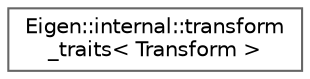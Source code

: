 digraph "Graphical Class Hierarchy"
{
 // LATEX_PDF_SIZE
  bgcolor="transparent";
  edge [fontname=Helvetica,fontsize=10,labelfontname=Helvetica,labelfontsize=10];
  node [fontname=Helvetica,fontsize=10,shape=box,height=0.2,width=0.4];
  rankdir="LR";
  Node0 [id="Node000000",label="Eigen::internal::transform\l_traits\< Transform \>",height=0.2,width=0.4,color="grey40", fillcolor="white", style="filled",URL="$structEigen_1_1internal_1_1transform__traits.html",tooltip=" "];
}
